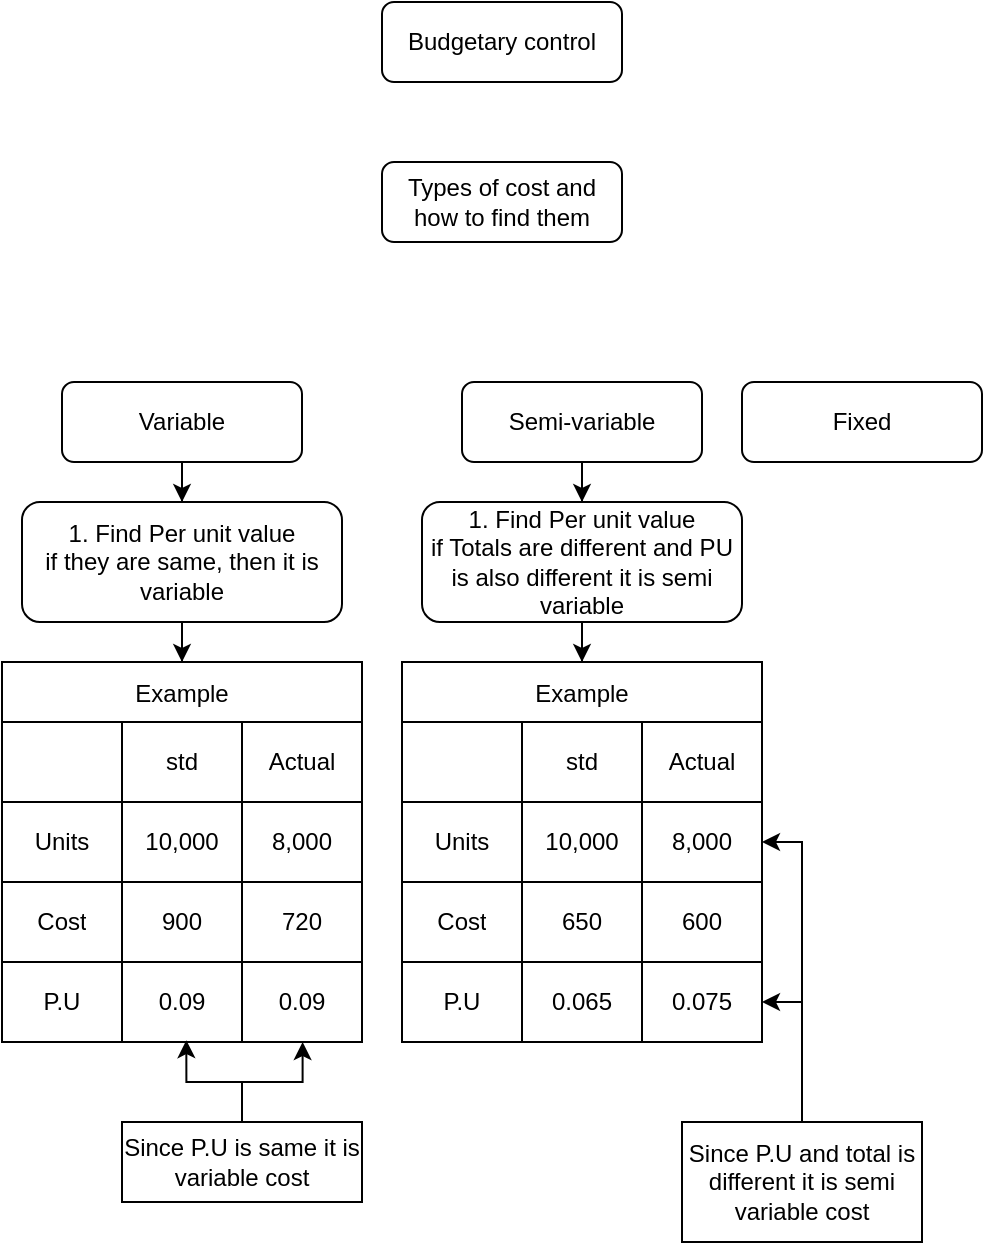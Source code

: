 <mxfile version="15.0.6" type="github">
  <diagram id="7xYDh08NcEi_VtG_tVV7" name="Page-1">
    <mxGraphModel dx="181" dy="-66" grid="1" gridSize="10" guides="1" tooltips="1" connect="1" arrows="1" fold="1" page="1" pageScale="1" pageWidth="850" pageHeight="1100" math="0" shadow="0">
      <root>
        <mxCell id="0" />
        <mxCell id="1" parent="0" />
        <mxCell id="7W-jUXoZuzK3Gu51qgMF-1" value="Budgetary control" style="rounded=1;whiteSpace=wrap;html=1;" vertex="1" parent="1">
          <mxGeometry x="400" width="120" height="40" as="geometry" />
        </mxCell>
        <mxCell id="7W-jUXoZuzK3Gu51qgMF-2" value="Types of cost and how to find them" style="rounded=1;whiteSpace=wrap;html=1;" vertex="1" parent="1">
          <mxGeometry x="400" y="80" width="120" height="40" as="geometry" />
        </mxCell>
        <mxCell id="7W-jUXoZuzK3Gu51qgMF-3" value="Fixed" style="rounded=1;whiteSpace=wrap;html=1;" vertex="1" parent="1">
          <mxGeometry x="580" y="190" width="120" height="40" as="geometry" />
        </mxCell>
        <mxCell id="7W-jUXoZuzK3Gu51qgMF-49" style="edgeStyle=orthogonalEdgeStyle;rounded=0;orthogonalLoop=1;jettySize=auto;html=1;" edge="1" parent="1" source="7W-jUXoZuzK3Gu51qgMF-4" target="7W-jUXoZuzK3Gu51qgMF-48">
          <mxGeometry relative="1" as="geometry" />
        </mxCell>
        <mxCell id="7W-jUXoZuzK3Gu51qgMF-4" value="Semi-variable" style="rounded=1;whiteSpace=wrap;html=1;" vertex="1" parent="1">
          <mxGeometry x="440" y="190" width="120" height="40" as="geometry" />
        </mxCell>
        <mxCell id="7W-jUXoZuzK3Gu51qgMF-30" style="edgeStyle=orthogonalEdgeStyle;rounded=0;orthogonalLoop=1;jettySize=auto;html=1;" edge="1" parent="1" source="7W-jUXoZuzK3Gu51qgMF-5" target="7W-jUXoZuzK3Gu51qgMF-6">
          <mxGeometry relative="1" as="geometry" />
        </mxCell>
        <mxCell id="7W-jUXoZuzK3Gu51qgMF-5" value="Variable" style="rounded=1;whiteSpace=wrap;html=1;" vertex="1" parent="1">
          <mxGeometry x="240" y="190" width="120" height="40" as="geometry" />
        </mxCell>
        <mxCell id="7W-jUXoZuzK3Gu51qgMF-29" style="edgeStyle=orthogonalEdgeStyle;rounded=0;orthogonalLoop=1;jettySize=auto;html=1;" edge="1" parent="1" source="7W-jUXoZuzK3Gu51qgMF-6" target="7W-jUXoZuzK3Gu51qgMF-9">
          <mxGeometry relative="1" as="geometry" />
        </mxCell>
        <mxCell id="7W-jUXoZuzK3Gu51qgMF-6" value="&lt;div&gt;1. Find Per unit value&lt;/div&gt;&lt;div&gt;if they are same, then it is variable&lt;br&gt;&lt;/div&gt;" style="rounded=1;whiteSpace=wrap;html=1;" vertex="1" parent="1">
          <mxGeometry x="220" y="250" width="160" height="60" as="geometry" />
        </mxCell>
        <mxCell id="7W-jUXoZuzK3Gu51qgMF-9" value="Example" style="shape=table;startSize=30;container=1;collapsible=0;childLayout=tableLayout;" vertex="1" parent="1">
          <mxGeometry x="210" y="330" width="180" height="190" as="geometry" />
        </mxCell>
        <mxCell id="7W-jUXoZuzK3Gu51qgMF-10" value="" style="shape=partialRectangle;collapsible=0;dropTarget=0;pointerEvents=0;fillColor=none;top=0;left=0;bottom=0;right=0;points=[[0,0.5],[1,0.5]];portConstraint=eastwest;" vertex="1" parent="7W-jUXoZuzK3Gu51qgMF-9">
          <mxGeometry y="30" width="180" height="40" as="geometry" />
        </mxCell>
        <mxCell id="7W-jUXoZuzK3Gu51qgMF-11" value="" style="shape=partialRectangle;html=1;whiteSpace=wrap;connectable=0;overflow=hidden;fillColor=none;top=0;left=0;bottom=0;right=0;pointerEvents=1;" vertex="1" parent="7W-jUXoZuzK3Gu51qgMF-10">
          <mxGeometry width="60" height="40" as="geometry" />
        </mxCell>
        <mxCell id="7W-jUXoZuzK3Gu51qgMF-12" value="std" style="shape=partialRectangle;html=1;whiteSpace=wrap;connectable=0;overflow=hidden;fillColor=none;top=0;left=0;bottom=0;right=0;pointerEvents=1;" vertex="1" parent="7W-jUXoZuzK3Gu51qgMF-10">
          <mxGeometry x="60" width="60" height="40" as="geometry" />
        </mxCell>
        <mxCell id="7W-jUXoZuzK3Gu51qgMF-13" value="Actual" style="shape=partialRectangle;html=1;whiteSpace=wrap;connectable=0;overflow=hidden;fillColor=none;top=0;left=0;bottom=0;right=0;pointerEvents=1;" vertex="1" parent="7W-jUXoZuzK3Gu51qgMF-10">
          <mxGeometry x="120" width="60" height="40" as="geometry" />
        </mxCell>
        <mxCell id="7W-jUXoZuzK3Gu51qgMF-14" value="" style="shape=partialRectangle;collapsible=0;dropTarget=0;pointerEvents=0;fillColor=none;top=0;left=0;bottom=0;right=0;points=[[0,0.5],[1,0.5]];portConstraint=eastwest;" vertex="1" parent="7W-jUXoZuzK3Gu51qgMF-9">
          <mxGeometry y="70" width="180" height="40" as="geometry" />
        </mxCell>
        <mxCell id="7W-jUXoZuzK3Gu51qgMF-15" value="Units" style="shape=partialRectangle;html=1;whiteSpace=wrap;connectable=0;overflow=hidden;fillColor=none;top=0;left=0;bottom=0;right=0;pointerEvents=1;" vertex="1" parent="7W-jUXoZuzK3Gu51qgMF-14">
          <mxGeometry width="60" height="40" as="geometry" />
        </mxCell>
        <mxCell id="7W-jUXoZuzK3Gu51qgMF-16" value="10,000" style="shape=partialRectangle;html=1;whiteSpace=wrap;connectable=0;overflow=hidden;fillColor=none;top=0;left=0;bottom=0;right=0;pointerEvents=1;" vertex="1" parent="7W-jUXoZuzK3Gu51qgMF-14">
          <mxGeometry x="60" width="60" height="40" as="geometry" />
        </mxCell>
        <mxCell id="7W-jUXoZuzK3Gu51qgMF-17" value="8,000" style="shape=partialRectangle;html=1;whiteSpace=wrap;connectable=0;overflow=hidden;fillColor=none;top=0;left=0;bottom=0;right=0;pointerEvents=1;" vertex="1" parent="7W-jUXoZuzK3Gu51qgMF-14">
          <mxGeometry x="120" width="60" height="40" as="geometry" />
        </mxCell>
        <mxCell id="7W-jUXoZuzK3Gu51qgMF-18" style="shape=partialRectangle;collapsible=0;dropTarget=0;pointerEvents=0;fillColor=none;top=0;left=0;bottom=0;right=0;points=[[0,0.5],[1,0.5]];portConstraint=eastwest;" vertex="1" parent="7W-jUXoZuzK3Gu51qgMF-9">
          <mxGeometry y="110" width="180" height="40" as="geometry" />
        </mxCell>
        <mxCell id="7W-jUXoZuzK3Gu51qgMF-19" value="Cost" style="shape=partialRectangle;html=1;whiteSpace=wrap;connectable=0;overflow=hidden;fillColor=none;top=0;left=0;bottom=0;right=0;pointerEvents=1;" vertex="1" parent="7W-jUXoZuzK3Gu51qgMF-18">
          <mxGeometry width="60" height="40" as="geometry" />
        </mxCell>
        <mxCell id="7W-jUXoZuzK3Gu51qgMF-20" value="900" style="shape=partialRectangle;html=1;whiteSpace=wrap;connectable=0;overflow=hidden;fillColor=none;top=0;left=0;bottom=0;right=0;pointerEvents=1;" vertex="1" parent="7W-jUXoZuzK3Gu51qgMF-18">
          <mxGeometry x="60" width="60" height="40" as="geometry" />
        </mxCell>
        <mxCell id="7W-jUXoZuzK3Gu51qgMF-21" value="720" style="shape=partialRectangle;html=1;whiteSpace=wrap;connectable=0;overflow=hidden;fillColor=none;top=0;left=0;bottom=0;right=0;pointerEvents=1;" vertex="1" parent="7W-jUXoZuzK3Gu51qgMF-18">
          <mxGeometry x="120" width="60" height="40" as="geometry" />
        </mxCell>
        <mxCell id="7W-jUXoZuzK3Gu51qgMF-22" style="shape=partialRectangle;collapsible=0;dropTarget=0;pointerEvents=0;fillColor=none;top=0;left=0;bottom=0;right=0;points=[[0,0.5],[1,0.5]];portConstraint=eastwest;" vertex="1" parent="7W-jUXoZuzK3Gu51qgMF-9">
          <mxGeometry y="150" width="180" height="40" as="geometry" />
        </mxCell>
        <mxCell id="7W-jUXoZuzK3Gu51qgMF-23" value="P.U" style="shape=partialRectangle;html=1;whiteSpace=wrap;connectable=0;overflow=hidden;fillColor=none;top=0;left=0;bottom=0;right=0;pointerEvents=1;" vertex="1" parent="7W-jUXoZuzK3Gu51qgMF-22">
          <mxGeometry width="60" height="40" as="geometry" />
        </mxCell>
        <mxCell id="7W-jUXoZuzK3Gu51qgMF-24" value="0.09" style="shape=partialRectangle;html=1;whiteSpace=wrap;connectable=0;overflow=hidden;fillColor=none;top=0;left=0;bottom=0;right=0;pointerEvents=1;" vertex="1" parent="7W-jUXoZuzK3Gu51qgMF-22">
          <mxGeometry x="60" width="60" height="40" as="geometry" />
        </mxCell>
        <mxCell id="7W-jUXoZuzK3Gu51qgMF-25" value="0.09" style="shape=partialRectangle;html=1;whiteSpace=wrap;connectable=0;overflow=hidden;fillColor=none;top=0;left=0;bottom=0;right=0;pointerEvents=1;" vertex="1" parent="7W-jUXoZuzK3Gu51qgMF-22">
          <mxGeometry x="120" width="60" height="40" as="geometry" />
        </mxCell>
        <mxCell id="7W-jUXoZuzK3Gu51qgMF-27" style="edgeStyle=orthogonalEdgeStyle;rounded=0;orthogonalLoop=1;jettySize=auto;html=1;entryX=0.835;entryY=1.001;entryDx=0;entryDy=0;entryPerimeter=0;" edge="1" parent="1" source="7W-jUXoZuzK3Gu51qgMF-26" target="7W-jUXoZuzK3Gu51qgMF-22">
          <mxGeometry relative="1" as="geometry" />
        </mxCell>
        <mxCell id="7W-jUXoZuzK3Gu51qgMF-28" style="edgeStyle=orthogonalEdgeStyle;rounded=0;orthogonalLoop=1;jettySize=auto;html=1;entryX=0.512;entryY=0.977;entryDx=0;entryDy=0;entryPerimeter=0;" edge="1" parent="1" source="7W-jUXoZuzK3Gu51qgMF-26" target="7W-jUXoZuzK3Gu51qgMF-22">
          <mxGeometry relative="1" as="geometry" />
        </mxCell>
        <mxCell id="7W-jUXoZuzK3Gu51qgMF-26" value="Since P.U is same it is variable cost" style="rounded=0;whiteSpace=wrap;html=1;" vertex="1" parent="1">
          <mxGeometry x="270" y="560" width="120" height="40" as="geometry" />
        </mxCell>
        <mxCell id="7W-jUXoZuzK3Gu51qgMF-31" value="Example" style="shape=table;startSize=30;container=1;collapsible=0;childLayout=tableLayout;" vertex="1" parent="1">
          <mxGeometry x="410" y="330" width="180" height="190" as="geometry" />
        </mxCell>
        <mxCell id="7W-jUXoZuzK3Gu51qgMF-32" value="" style="shape=partialRectangle;collapsible=0;dropTarget=0;pointerEvents=0;fillColor=none;top=0;left=0;bottom=0;right=0;points=[[0,0.5],[1,0.5]];portConstraint=eastwest;" vertex="1" parent="7W-jUXoZuzK3Gu51qgMF-31">
          <mxGeometry y="30" width="180" height="40" as="geometry" />
        </mxCell>
        <mxCell id="7W-jUXoZuzK3Gu51qgMF-33" value="" style="shape=partialRectangle;html=1;whiteSpace=wrap;connectable=0;overflow=hidden;fillColor=none;top=0;left=0;bottom=0;right=0;pointerEvents=1;" vertex="1" parent="7W-jUXoZuzK3Gu51qgMF-32">
          <mxGeometry width="60" height="40" as="geometry" />
        </mxCell>
        <mxCell id="7W-jUXoZuzK3Gu51qgMF-34" value="std" style="shape=partialRectangle;html=1;whiteSpace=wrap;connectable=0;overflow=hidden;fillColor=none;top=0;left=0;bottom=0;right=0;pointerEvents=1;" vertex="1" parent="7W-jUXoZuzK3Gu51qgMF-32">
          <mxGeometry x="60" width="60" height="40" as="geometry" />
        </mxCell>
        <mxCell id="7W-jUXoZuzK3Gu51qgMF-35" value="Actual" style="shape=partialRectangle;html=1;whiteSpace=wrap;connectable=0;overflow=hidden;fillColor=none;top=0;left=0;bottom=0;right=0;pointerEvents=1;" vertex="1" parent="7W-jUXoZuzK3Gu51qgMF-32">
          <mxGeometry x="120" width="60" height="40" as="geometry" />
        </mxCell>
        <mxCell id="7W-jUXoZuzK3Gu51qgMF-36" value="" style="shape=partialRectangle;collapsible=0;dropTarget=0;pointerEvents=0;fillColor=none;top=0;left=0;bottom=0;right=0;points=[[0,0.5],[1,0.5]];portConstraint=eastwest;" vertex="1" parent="7W-jUXoZuzK3Gu51qgMF-31">
          <mxGeometry y="70" width="180" height="40" as="geometry" />
        </mxCell>
        <mxCell id="7W-jUXoZuzK3Gu51qgMF-37" value="Units" style="shape=partialRectangle;html=1;whiteSpace=wrap;connectable=0;overflow=hidden;fillColor=none;top=0;left=0;bottom=0;right=0;pointerEvents=1;" vertex="1" parent="7W-jUXoZuzK3Gu51qgMF-36">
          <mxGeometry width="60" height="40" as="geometry" />
        </mxCell>
        <mxCell id="7W-jUXoZuzK3Gu51qgMF-38" value="10,000" style="shape=partialRectangle;html=1;whiteSpace=wrap;connectable=0;overflow=hidden;fillColor=none;top=0;left=0;bottom=0;right=0;pointerEvents=1;" vertex="1" parent="7W-jUXoZuzK3Gu51qgMF-36">
          <mxGeometry x="60" width="60" height="40" as="geometry" />
        </mxCell>
        <mxCell id="7W-jUXoZuzK3Gu51qgMF-39" value="8,000" style="shape=partialRectangle;html=1;whiteSpace=wrap;connectable=0;overflow=hidden;fillColor=none;top=0;left=0;bottom=0;right=0;pointerEvents=1;" vertex="1" parent="7W-jUXoZuzK3Gu51qgMF-36">
          <mxGeometry x="120" width="60" height="40" as="geometry" />
        </mxCell>
        <mxCell id="7W-jUXoZuzK3Gu51qgMF-40" style="shape=partialRectangle;collapsible=0;dropTarget=0;pointerEvents=0;fillColor=none;top=0;left=0;bottom=0;right=0;points=[[0,0.5],[1,0.5]];portConstraint=eastwest;" vertex="1" parent="7W-jUXoZuzK3Gu51qgMF-31">
          <mxGeometry y="110" width="180" height="40" as="geometry" />
        </mxCell>
        <mxCell id="7W-jUXoZuzK3Gu51qgMF-41" value="Cost" style="shape=partialRectangle;html=1;whiteSpace=wrap;connectable=0;overflow=hidden;fillColor=none;top=0;left=0;bottom=0;right=0;pointerEvents=1;" vertex="1" parent="7W-jUXoZuzK3Gu51qgMF-40">
          <mxGeometry width="60" height="40" as="geometry" />
        </mxCell>
        <mxCell id="7W-jUXoZuzK3Gu51qgMF-42" value="650" style="shape=partialRectangle;html=1;whiteSpace=wrap;connectable=0;overflow=hidden;fillColor=none;top=0;left=0;bottom=0;right=0;pointerEvents=1;" vertex="1" parent="7W-jUXoZuzK3Gu51qgMF-40">
          <mxGeometry x="60" width="60" height="40" as="geometry" />
        </mxCell>
        <mxCell id="7W-jUXoZuzK3Gu51qgMF-43" value="600" style="shape=partialRectangle;html=1;whiteSpace=wrap;connectable=0;overflow=hidden;fillColor=none;top=0;left=0;bottom=0;right=0;pointerEvents=1;" vertex="1" parent="7W-jUXoZuzK3Gu51qgMF-40">
          <mxGeometry x="120" width="60" height="40" as="geometry" />
        </mxCell>
        <mxCell id="7W-jUXoZuzK3Gu51qgMF-44" style="shape=partialRectangle;collapsible=0;dropTarget=0;pointerEvents=0;fillColor=none;top=0;left=0;bottom=0;right=0;points=[[0,0.5],[1,0.5]];portConstraint=eastwest;" vertex="1" parent="7W-jUXoZuzK3Gu51qgMF-31">
          <mxGeometry y="150" width="180" height="40" as="geometry" />
        </mxCell>
        <mxCell id="7W-jUXoZuzK3Gu51qgMF-45" value="P.U" style="shape=partialRectangle;html=1;whiteSpace=wrap;connectable=0;overflow=hidden;fillColor=none;top=0;left=0;bottom=0;right=0;pointerEvents=1;" vertex="1" parent="7W-jUXoZuzK3Gu51qgMF-44">
          <mxGeometry width="60" height="40" as="geometry" />
        </mxCell>
        <mxCell id="7W-jUXoZuzK3Gu51qgMF-46" value="0.065" style="shape=partialRectangle;html=1;whiteSpace=wrap;connectable=0;overflow=hidden;fillColor=none;top=0;left=0;bottom=0;right=0;pointerEvents=1;" vertex="1" parent="7W-jUXoZuzK3Gu51qgMF-44">
          <mxGeometry x="60" width="60" height="40" as="geometry" />
        </mxCell>
        <mxCell id="7W-jUXoZuzK3Gu51qgMF-47" value="0.075" style="shape=partialRectangle;html=1;whiteSpace=wrap;connectable=0;overflow=hidden;fillColor=none;top=0;left=0;bottom=0;right=0;pointerEvents=1;" vertex="1" parent="7W-jUXoZuzK3Gu51qgMF-44">
          <mxGeometry x="120" width="60" height="40" as="geometry" />
        </mxCell>
        <mxCell id="7W-jUXoZuzK3Gu51qgMF-50" style="edgeStyle=orthogonalEdgeStyle;rounded=0;orthogonalLoop=1;jettySize=auto;html=1;entryX=0.5;entryY=0;entryDx=0;entryDy=0;" edge="1" parent="1" source="7W-jUXoZuzK3Gu51qgMF-48" target="7W-jUXoZuzK3Gu51qgMF-31">
          <mxGeometry relative="1" as="geometry" />
        </mxCell>
        <mxCell id="7W-jUXoZuzK3Gu51qgMF-48" value="&lt;div&gt;1. Find Per unit value&lt;/div&gt;&lt;div&gt;if Totals are different and PU is also different it is semi variable&lt;br&gt;&lt;/div&gt;" style="rounded=1;whiteSpace=wrap;html=1;" vertex="1" parent="1">
          <mxGeometry x="420" y="250" width="160" height="60" as="geometry" />
        </mxCell>
        <mxCell id="7W-jUXoZuzK3Gu51qgMF-52" style="edgeStyle=orthogonalEdgeStyle;rounded=0;orthogonalLoop=1;jettySize=auto;html=1;entryX=1;entryY=0.5;entryDx=0;entryDy=0;" edge="1" parent="1" source="7W-jUXoZuzK3Gu51qgMF-51" target="7W-jUXoZuzK3Gu51qgMF-44">
          <mxGeometry relative="1" as="geometry" />
        </mxCell>
        <mxCell id="7W-jUXoZuzK3Gu51qgMF-53" style="edgeStyle=orthogonalEdgeStyle;rounded=0;orthogonalLoop=1;jettySize=auto;html=1;entryX=1;entryY=0.5;entryDx=0;entryDy=0;" edge="1" parent="1" source="7W-jUXoZuzK3Gu51qgMF-51" target="7W-jUXoZuzK3Gu51qgMF-36">
          <mxGeometry relative="1" as="geometry" />
        </mxCell>
        <mxCell id="7W-jUXoZuzK3Gu51qgMF-51" value="Since P.U and total is different it is semi variable cost" style="rounded=0;whiteSpace=wrap;html=1;" vertex="1" parent="1">
          <mxGeometry x="550" y="560" width="120" height="60" as="geometry" />
        </mxCell>
      </root>
    </mxGraphModel>
  </diagram>
</mxfile>
